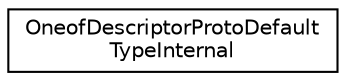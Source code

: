 digraph "类继承关系图"
{
 // LATEX_PDF_SIZE
  edge [fontname="Helvetica",fontsize="10",labelfontname="Helvetica",labelfontsize="10"];
  node [fontname="Helvetica",fontsize="10",shape=record];
  rankdir="LR";
  Node0 [label="OneofDescriptorProtoDefault\lTypeInternal",height=0.2,width=0.4,color="black", fillcolor="white", style="filled",URL="$structOneofDescriptorProtoDefaultTypeInternal.html",tooltip=" "];
}
